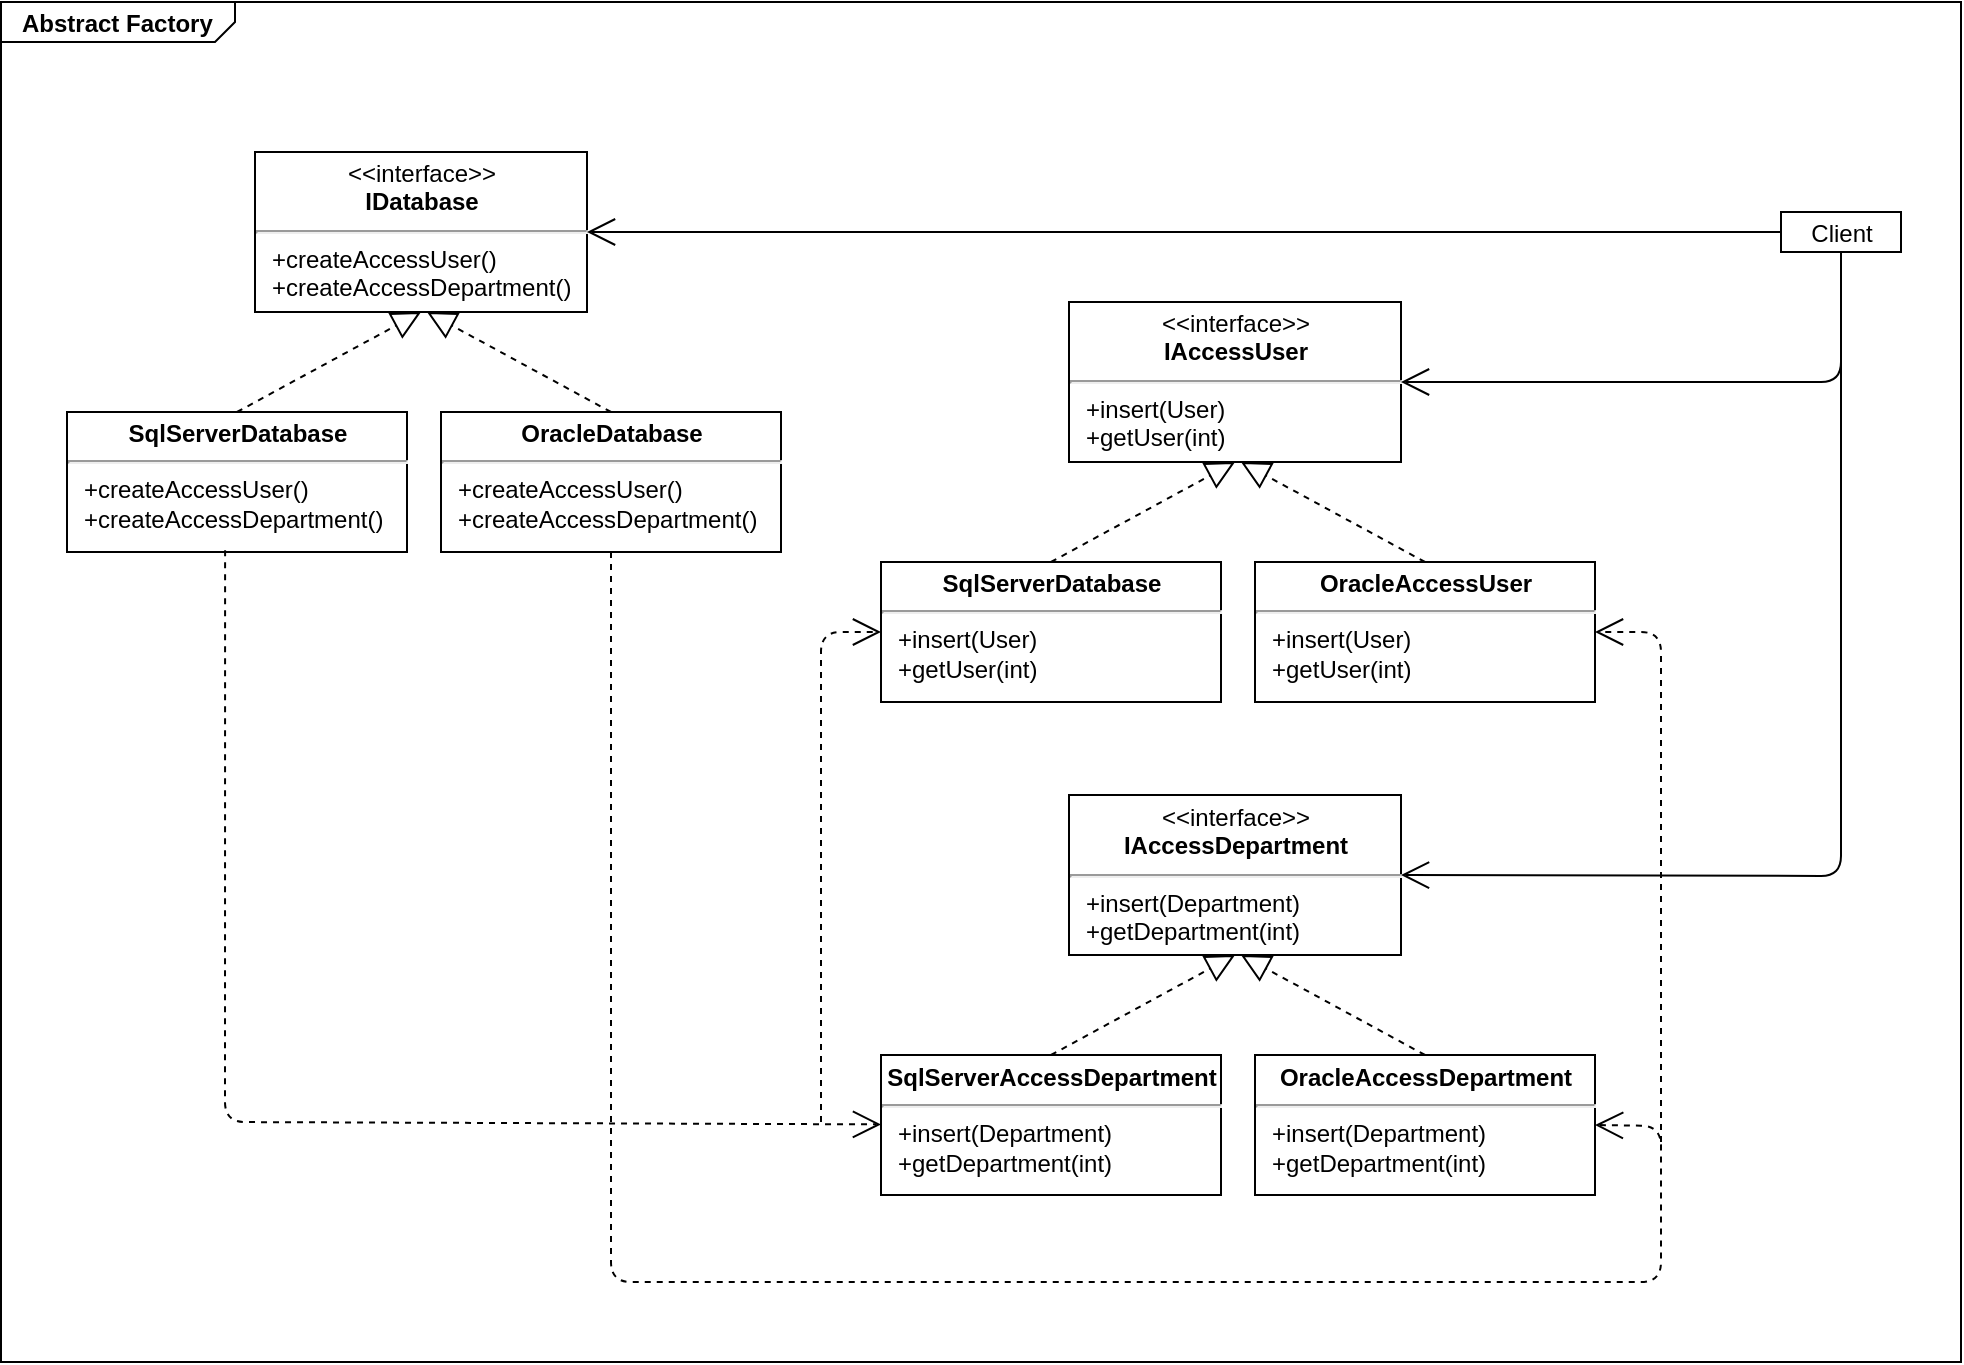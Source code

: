 <mxfile version="12.3.0" type="device" pages="1"><diagram name="Page-1" id="929967ad-93f9-6ef4-fab6-5d389245f69c"><mxGraphModel dx="1896" dy="1001" grid="1" gridSize="10" guides="1" tooltips="1" connect="1" arrows="1" fold="1" page="1" pageScale="1.5" pageWidth="827" pageHeight="583" background="none" math="0" shadow="0"><root><mxCell id="0" style=";html=1;"/><mxCell id="1" style=";html=1;" parent="0"/><mxCell id="1672d66443f91eb5-1" value="&lt;p style=&quot;margin: 0px ; margin-top: 4px ; margin-left: 10px ; text-align: left&quot;&gt;&lt;b&gt;Abstract Factory&lt;/b&gt;&lt;/p&gt;" style="html=1;strokeWidth=1;shape=mxgraph.sysml.package;html=1;overflow=fill;whiteSpace=wrap;fillColor=none;gradientColor=none;fontSize=12;align=center;labelX=117.17;" parent="1" vertex="1"><mxGeometry x="129.5" y="90" width="980" height="680" as="geometry"/></mxCell><mxCell id="XIxZ-qtUUfc86itc31Ho-1" value="&lt;p style=&quot;margin: 0px ; margin-top: 4px ; text-align: center&quot;&gt;&amp;lt;&amp;lt;interface&amp;gt;&amp;gt;&lt;br&gt;&lt;b&gt;IDatabase&lt;/b&gt;&lt;/p&gt;&lt;hr&gt;&lt;p style=&quot;margin: 0px ; margin-left: 8px ; text-align: left&quot;&gt;+createAccessUser()&lt;/p&gt;&lt;p style=&quot;margin: 0px ; margin-left: 8px ; text-align: left&quot;&gt;+createAccessDepartment()&lt;/p&gt;" style="shape=rect;html=1;overflow=fill;whiteSpace=wrap;" parent="1" vertex="1"><mxGeometry x="256.5" y="165" width="166" height="80" as="geometry"/></mxCell><mxCell id="XIxZ-qtUUfc86itc31Ho-2" value="&lt;p style=&quot;margin: 0px ; margin-top: 4px ; text-align: center&quot;&gt;&lt;b&gt;SqlServerDatabase&lt;/b&gt;&lt;/p&gt;&lt;hr&gt;&lt;p style=&quot;margin: 0px ; margin-left: 8px ; text-align: left&quot;&gt;&lt;span&gt;+createAccessUser()&lt;/span&gt;&lt;br&gt;&lt;/p&gt;&lt;p style=&quot;margin: 0px 0px 0px 8px ; text-align: left&quot;&gt;+createAccessDepartment()&lt;/p&gt;" style="shape=rect;html=1;overflow=fill;whiteSpace=wrap;" parent="1" vertex="1"><mxGeometry x="162.5" y="295" width="170" height="70" as="geometry"/></mxCell><mxCell id="XIxZ-qtUUfc86itc31Ho-3" value="&lt;p style=&quot;margin: 0px ; margin-top: 4px ; text-align: center&quot;&gt;&lt;b&gt;OracleDatabase&lt;/b&gt;&lt;/p&gt;&lt;hr&gt;&lt;p style=&quot;margin: 0px ; margin-left: 8px ; text-align: left&quot;&gt;&lt;span&gt;+createAccessUser()&lt;/span&gt;&lt;br&gt;&lt;/p&gt;&lt;p style=&quot;margin: 0px 0px 0px 8px ; text-align: left&quot;&gt;+createAccessDepartment()&lt;/p&gt;" style="shape=rect;html=1;overflow=fill;whiteSpace=wrap;" parent="1" vertex="1"><mxGeometry x="349.5" y="295" width="170" height="70" as="geometry"/></mxCell><mxCell id="XIxZ-qtUUfc86itc31Ho-7" value="" style="endArrow=block;dashed=1;endFill=0;endSize=12;html=1;exitX=0.5;exitY=0;exitDx=0;exitDy=0;" parent="1" source="XIxZ-qtUUfc86itc31Ho-2" edge="1"><mxGeometry width="160" relative="1" as="geometry"><mxPoint x="52.5" y="225" as="sourcePoint"/><mxPoint x="339.5" y="245" as="targetPoint"/></mxGeometry></mxCell><mxCell id="XIxZ-qtUUfc86itc31Ho-8" value="" style="endArrow=block;dashed=1;endFill=0;endSize=12;html=1;exitX=0.5;exitY=0;exitDx=0;exitDy=0;" parent="1" source="XIxZ-qtUUfc86itc31Ho-3" edge="1"><mxGeometry width="160" relative="1" as="geometry"><mxPoint x="457.5" y="284" as="sourcePoint"/><mxPoint x="342.5" y="245" as="targetPoint"/></mxGeometry></mxCell><mxCell id="XIxZ-qtUUfc86itc31Ho-9" value="&lt;p style=&quot;margin: 0px ; margin-top: 4px ; text-align: center&quot;&gt;&amp;lt;&amp;lt;interface&amp;gt;&amp;gt;&lt;br&gt;&lt;b&gt;IAccessUser&lt;/b&gt;&lt;/p&gt;&lt;hr&gt;&lt;p style=&quot;margin: 0px ; margin-left: 8px ; text-align: left&quot;&gt;+insert(User)&lt;/p&gt;&lt;p style=&quot;margin: 0px ; margin-left: 8px ; text-align: left&quot;&gt;+getUser(int)&lt;/p&gt;" style="shape=rect;html=1;overflow=fill;whiteSpace=wrap;" parent="1" vertex="1"><mxGeometry x="663.5" y="240" width="166" height="80" as="geometry"/></mxCell><mxCell id="XIxZ-qtUUfc86itc31Ho-10" value="&lt;p style=&quot;margin: 0px ; margin-top: 4px ; text-align: center&quot;&gt;&lt;b&gt;SqlServerDatabase&lt;/b&gt;&lt;/p&gt;&lt;hr&gt;&lt;p style=&quot;margin: 0px ; margin-left: 8px ; text-align: left&quot;&gt;&lt;span&gt;+insert(User)&lt;/span&gt;&lt;br&gt;&lt;/p&gt;&lt;p style=&quot;margin: 0px 0px 0px 8px ; text-align: left&quot;&gt;&lt;span&gt;+getUser(int)&lt;/span&gt;&lt;/p&gt;" style="shape=rect;html=1;overflow=fill;whiteSpace=wrap;" parent="1" vertex="1"><mxGeometry x="569.5" y="370" width="170" height="70" as="geometry"/></mxCell><mxCell id="XIxZ-qtUUfc86itc31Ho-11" value="&lt;p style=&quot;margin: 0px ; margin-top: 4px ; text-align: center&quot;&gt;&lt;b&gt;OracleAccessUser&lt;/b&gt;&lt;/p&gt;&lt;hr&gt;&lt;p style=&quot;margin: 0px 0px 0px 8px ; text-align: left&quot;&gt;+insert(User)&lt;br&gt;&lt;/p&gt;&lt;p style=&quot;margin: 0px ; margin-left: 8px ; text-align: left&quot;&gt;&lt;span&gt;+getUser(int)&lt;/span&gt;&lt;br&gt;&lt;/p&gt;" style="shape=rect;html=1;overflow=fill;whiteSpace=wrap;" parent="1" vertex="1"><mxGeometry x="756.5" y="370" width="170" height="70" as="geometry"/></mxCell><mxCell id="XIxZ-qtUUfc86itc31Ho-12" value="" style="endArrow=block;dashed=1;endFill=0;endSize=12;html=1;exitX=0.5;exitY=0;exitDx=0;exitDy=0;entryX=0.5;entryY=1;entryDx=0;entryDy=0;" parent="1" source="XIxZ-qtUUfc86itc31Ho-10" target="XIxZ-qtUUfc86itc31Ho-9" edge="1"><mxGeometry width="160" relative="1" as="geometry"><mxPoint x="461" y="331.5" as="sourcePoint"/><mxPoint x="748" y="351.5" as="targetPoint"/></mxGeometry></mxCell><mxCell id="XIxZ-qtUUfc86itc31Ho-13" value="" style="endArrow=block;dashed=1;endFill=0;endSize=12;html=1;exitX=0.5;exitY=0;exitDx=0;exitDy=0;" parent="1" source="XIxZ-qtUUfc86itc31Ho-11" edge="1"><mxGeometry width="160" relative="1" as="geometry"><mxPoint x="864.5" y="359" as="sourcePoint"/><mxPoint x="749.5" y="320" as="targetPoint"/></mxGeometry></mxCell><mxCell id="XIxZ-qtUUfc86itc31Ho-16" value="&lt;p style=&quot;margin: 0px ; margin-top: 4px ; text-align: center&quot;&gt;&amp;lt;&amp;lt;interface&amp;gt;&amp;gt;&lt;br&gt;&lt;b&gt;IAccessDepartment&lt;/b&gt;&lt;/p&gt;&lt;hr&gt;&lt;p style=&quot;margin: 0px ; margin-left: 8px ; text-align: left&quot;&gt;+insert(Department)&lt;/p&gt;&lt;p style=&quot;margin: 0px ; margin-left: 8px ; text-align: left&quot;&gt;+getDepartment(int)&lt;/p&gt;" style="shape=rect;html=1;overflow=fill;whiteSpace=wrap;" parent="1" vertex="1"><mxGeometry x="663.5" y="486.5" width="166" height="80" as="geometry"/></mxCell><mxCell id="XIxZ-qtUUfc86itc31Ho-17" value="&lt;p style=&quot;margin: 0px ; margin-top: 4px ; text-align: center&quot;&gt;&lt;b&gt;SqlServerAccessDepartment&lt;/b&gt;&lt;/p&gt;&lt;hr&gt;&lt;p style=&quot;margin: 0px ; margin-left: 8px ; text-align: left&quot;&gt;&lt;span&gt;+insert(Department)&lt;/span&gt;&lt;br&gt;&lt;/p&gt;&lt;p style=&quot;margin: 0px 0px 0px 8px ; text-align: left&quot;&gt;+getDepartment(int)&lt;/p&gt;" style="shape=rect;html=1;overflow=fill;whiteSpace=wrap;" parent="1" vertex="1"><mxGeometry x="569.5" y="616.5" width="170" height="70" as="geometry"/></mxCell><mxCell id="XIxZ-qtUUfc86itc31Ho-18" value="&lt;p style=&quot;margin: 0px ; margin-top: 4px ; text-align: center&quot;&gt;&lt;b&gt;OracleAccessDepartment&lt;/b&gt;&lt;/p&gt;&lt;hr&gt;&lt;p style=&quot;margin: 0px 0px 0px 8px ; text-align: left&quot;&gt;&lt;span&gt;+insert(Department)&lt;/span&gt;&lt;br&gt;&lt;/p&gt;&lt;p style=&quot;margin: 0px 0px 0px 8px ; text-align: left&quot;&gt;+getDepartment(int)&lt;/p&gt;" style="shape=rect;html=1;overflow=fill;whiteSpace=wrap;" parent="1" vertex="1"><mxGeometry x="756.5" y="616.5" width="170" height="70" as="geometry"/></mxCell><mxCell id="XIxZ-qtUUfc86itc31Ho-19" value="" style="endArrow=block;dashed=1;endFill=0;endSize=12;html=1;exitX=0.5;exitY=0;exitDx=0;exitDy=0;" parent="1" source="XIxZ-qtUUfc86itc31Ho-17" edge="1"><mxGeometry width="160" relative="1" as="geometry"><mxPoint x="459.5" y="546.5" as="sourcePoint"/><mxPoint x="746.5" y="566.5" as="targetPoint"/></mxGeometry></mxCell><mxCell id="XIxZ-qtUUfc86itc31Ho-20" value="" style="endArrow=block;dashed=1;endFill=0;endSize=12;html=1;exitX=0.5;exitY=0;exitDx=0;exitDy=0;" parent="1" source="XIxZ-qtUUfc86itc31Ho-18" edge="1"><mxGeometry width="160" relative="1" as="geometry"><mxPoint x="864.5" y="605.5" as="sourcePoint"/><mxPoint x="749.5" y="566.5" as="targetPoint"/></mxGeometry></mxCell><mxCell id="XIxZ-qtUUfc86itc31Ho-21" value="" style="endArrow=open;endSize=12;dashed=1;html=1;exitX=0.465;exitY=0.988;exitDx=0;exitDy=0;exitPerimeter=0;" parent="1" source="XIxZ-qtUUfc86itc31Ho-2" target="XIxZ-qtUUfc86itc31Ho-17" edge="1"><mxGeometry x="-0.069" y="98" width="160" relative="1" as="geometry"><mxPoint x="252.5" y="510" as="sourcePoint"/><mxPoint x="412.5" y="510" as="targetPoint"/><Array as="points"><mxPoint x="241.5" y="650"/></Array><mxPoint x="98" y="99" as="offset"/></mxGeometry></mxCell><mxCell id="XIxZ-qtUUfc86itc31Ho-23" value="" style="endArrow=open;endSize=12;dashed=1;html=1;exitX=0.5;exitY=1;exitDx=0;exitDy=0;entryX=1;entryY=0.5;entryDx=0;entryDy=0;" parent="1" source="XIxZ-qtUUfc86itc31Ho-3" target="XIxZ-qtUUfc86itc31Ho-18" edge="1"><mxGeometry width="160" relative="1" as="geometry"><mxPoint x="259.5" y="770" as="sourcePoint"/><mxPoint x="419.5" y="770" as="targetPoint"/><Array as="points"><mxPoint x="434.5" y="730"/><mxPoint x="810.5" y="730"/><mxPoint x="959.5" y="730"/><mxPoint x="959.5" y="652"/></Array></mxGeometry></mxCell><mxCell id="XIxZ-qtUUfc86itc31Ho-24" value="" style="endArrow=open;endSize=12;dashed=1;html=1;entryX=1;entryY=0.5;entryDx=0;entryDy=0;" parent="1" target="XIxZ-qtUUfc86itc31Ho-11" edge="1"><mxGeometry x="0.528" y="-81" width="160" relative="1" as="geometry"><mxPoint x="959.5" y="660" as="sourcePoint"/><mxPoint x="1119.5" y="690" as="targetPoint"/><Array as="points"><mxPoint x="959.5" y="440"/><mxPoint x="959.5" y="405"/></Array><mxPoint x="-71" y="80" as="offset"/></mxGeometry></mxCell><mxCell id="XIxZ-qtUUfc86itc31Ho-25" value="" style="endArrow=open;endSize=12;dashed=1;html=1;entryX=0;entryY=0.5;entryDx=0;entryDy=0;" parent="1" target="XIxZ-qtUUfc86itc31Ho-10" edge="1"><mxGeometry x="0.927" y="-105" width="160" relative="1" as="geometry"><mxPoint x="539.5" y="650" as="sourcePoint"/><mxPoint x="609.5" y="540" as="targetPoint"/><Array as="points"><mxPoint x="539.5" y="405"/></Array><mxPoint as="offset"/></mxGeometry></mxCell><mxCell id="XIxZ-qtUUfc86itc31Ho-30" value="&lt;p style=&quot;margin: 0px ; margin-top: 4px ; text-align: center&quot;&gt;&lt;span&gt;Client&lt;/span&gt;&lt;br&gt;&lt;/p&gt;" style="shape=rect;html=1;overflow=fill;whiteSpace=wrap;" parent="1" vertex="1"><mxGeometry x="1019.5" y="195" width="60" height="20" as="geometry"/></mxCell><mxCell id="XIxZ-qtUUfc86itc31Ho-32" value="" style="endArrow=open;endFill=1;endSize=12;html=1;entryX=1;entryY=0.5;entryDx=0;entryDy=0;exitX=0.5;exitY=1;exitDx=0;exitDy=0;" parent="1" source="XIxZ-qtUUfc86itc31Ho-30" target="XIxZ-qtUUfc86itc31Ho-9" edge="1"><mxGeometry width="160" relative="1" as="geometry"><mxPoint x="1059.5" y="220" as="sourcePoint"/><mxPoint x="1219.5" y="209.5" as="targetPoint"/><Array as="points"><mxPoint x="1049.5" y="280"/></Array></mxGeometry></mxCell><mxCell id="XIxZ-qtUUfc86itc31Ho-33" value="" style="endArrow=open;endFill=1;endSize=12;html=1;entryX=1;entryY=0.5;entryDx=0;entryDy=0;exitX=0.5;exitY=1;exitDx=0;exitDy=0;" parent="1" source="XIxZ-qtUUfc86itc31Ho-30" target="XIxZ-qtUUfc86itc31Ho-16" edge="1"><mxGeometry width="160" relative="1" as="geometry"><mxPoint x="1059.5" y="220" as="sourcePoint"/><mxPoint x="756.5" y="250" as="targetPoint"/><Array as="points"><mxPoint x="1049.5" y="527"/></Array></mxGeometry></mxCell><mxCell id="XIxZ-qtUUfc86itc31Ho-34" value="" style="endArrow=open;endFill=1;endSize=12;html=1;entryX=1;entryY=0.5;entryDx=0;entryDy=0;exitX=0;exitY=0.5;exitDx=0;exitDy=0;" parent="1" source="XIxZ-qtUUfc86itc31Ho-30" target="XIxZ-qtUUfc86itc31Ho-1" edge="1"><mxGeometry width="160" relative="1" as="geometry"><mxPoint x="1039.5" y="190.0" as="sourcePoint"/><mxPoint x="809.5" y="260.5" as="targetPoint"/><Array as="points"><mxPoint x="549.5" y="205"/></Array></mxGeometry></mxCell></root></mxGraphModel></diagram></mxfile>